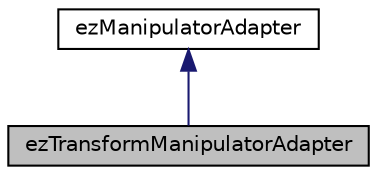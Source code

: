 digraph "ezTransformManipulatorAdapter"
{
 // LATEX_PDF_SIZE
  edge [fontname="Helvetica",fontsize="10",labelfontname="Helvetica",labelfontsize="10"];
  node [fontname="Helvetica",fontsize="10",shape=record];
  Node1 [label="ezTransformManipulatorAdapter",height=0.2,width=0.4,color="black", fillcolor="grey75", style="filled", fontcolor="black",tooltip=" "];
  Node2 -> Node1 [dir="back",color="midnightblue",fontsize="10",style="solid",fontname="Helvetica"];
  Node2 [label="ezManipulatorAdapter",height=0.2,width=0.4,color="black", fillcolor="white", style="filled",URL="$db/d05/classez_manipulator_adapter.htm",tooltip=" "];
}

